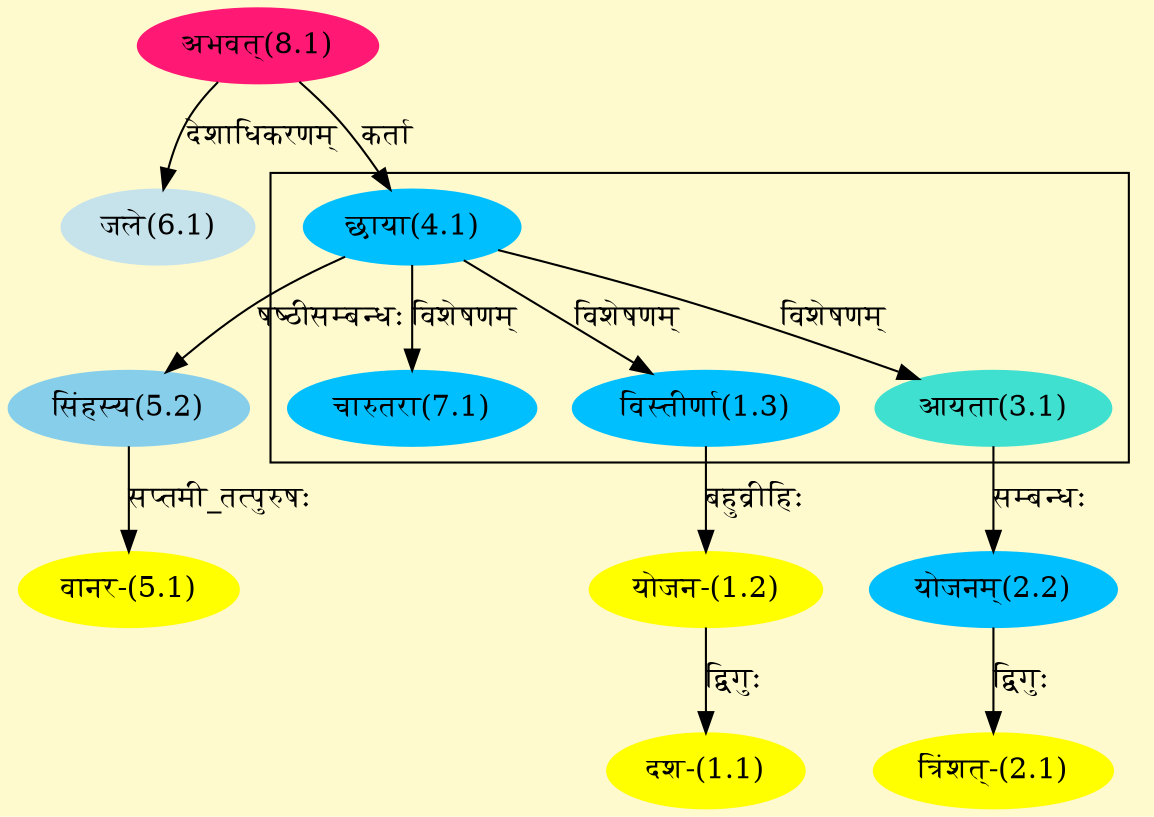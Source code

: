 digraph G{
rankdir=BT;
 compound=true;
 bgcolor="lemonchiffon1";

subgraph cluster_1{
Node1_3 [style=filled, color="#00BFFF" label = "विस्तीर्णा(1.3)"]
Node4_1 [style=filled, color="#00BFFF" label = "छाया(4.1)"]
Node3_1 [style=filled, color="#40E0D0" label = "आयता(3.1)"]
Node7_1 [style=filled, color="#00BFFF" label = "चारुतरा(7.1)"]

}
Node1_1 [style=filled, color="#FFFF00" label = "दश-(1.1)"]
Node1_2 [style=filled, color="#FFFF00" label = "योजन-(1.2)"]
Node1_3 [style=filled, color="#00BFFF" label = "विस्तीर्णा(1.3)"]
Node2_1 [style=filled, color="#FFFF00" label = "त्रिंशत्-(2.1)"]
Node2_2 [style=filled, color="#00BFFF" label = "योजनम्(2.2)"]
Node3_1 [style=filled, color="#40E0D0" label = "आयता(3.1)"]
Node4_1 [style=filled, color="#00BFFF" label = "छाया(4.1)"]
Node8_1 [style=filled, color="#FF1975" label = "अभवत्(8.1)"]
Node5_1 [style=filled, color="#FFFF00" label = "वानर-(5.1)"]
Node5_2 [style=filled, color="#87CEEB" label = "सिंहस्य(5.2)"]
Node6_1 [style=filled, color="#C6E2EB" label = "जले(6.1)"]
/* Start of Relations section */

Node1_1 -> Node1_2 [  label="द्विगुः"  dir="back" ]
Node1_2 -> Node1_3 [  label="बहुव्रीहिः"  dir="back" ]
Node1_3 -> Node4_1 [  label="विशेषणम्"  dir="back" ]
Node2_1 -> Node2_2 [  label="द्विगुः"  dir="back" ]
Node2_2 -> Node3_1 [  label="सम्बन्धः"  dir="back" ]
Node3_1 -> Node4_1 [  label="विशेषणम्"  dir="back" ]
Node4_1 -> Node8_1 [  label="कर्ता"  dir="back" ]
Node5_1 -> Node5_2 [  label="सप्तमी_तत्पुरुषः"  dir="back" ]
Node5_2 -> Node4_1 [  label="षष्ठीसम्बन्धः"  dir="back" ]
Node6_1 -> Node8_1 [  label="देशाधिकरणम्"  dir="back" ]
Node7_1 -> Node4_1 [  label="विशेषणम्"  dir="back" ]
}
